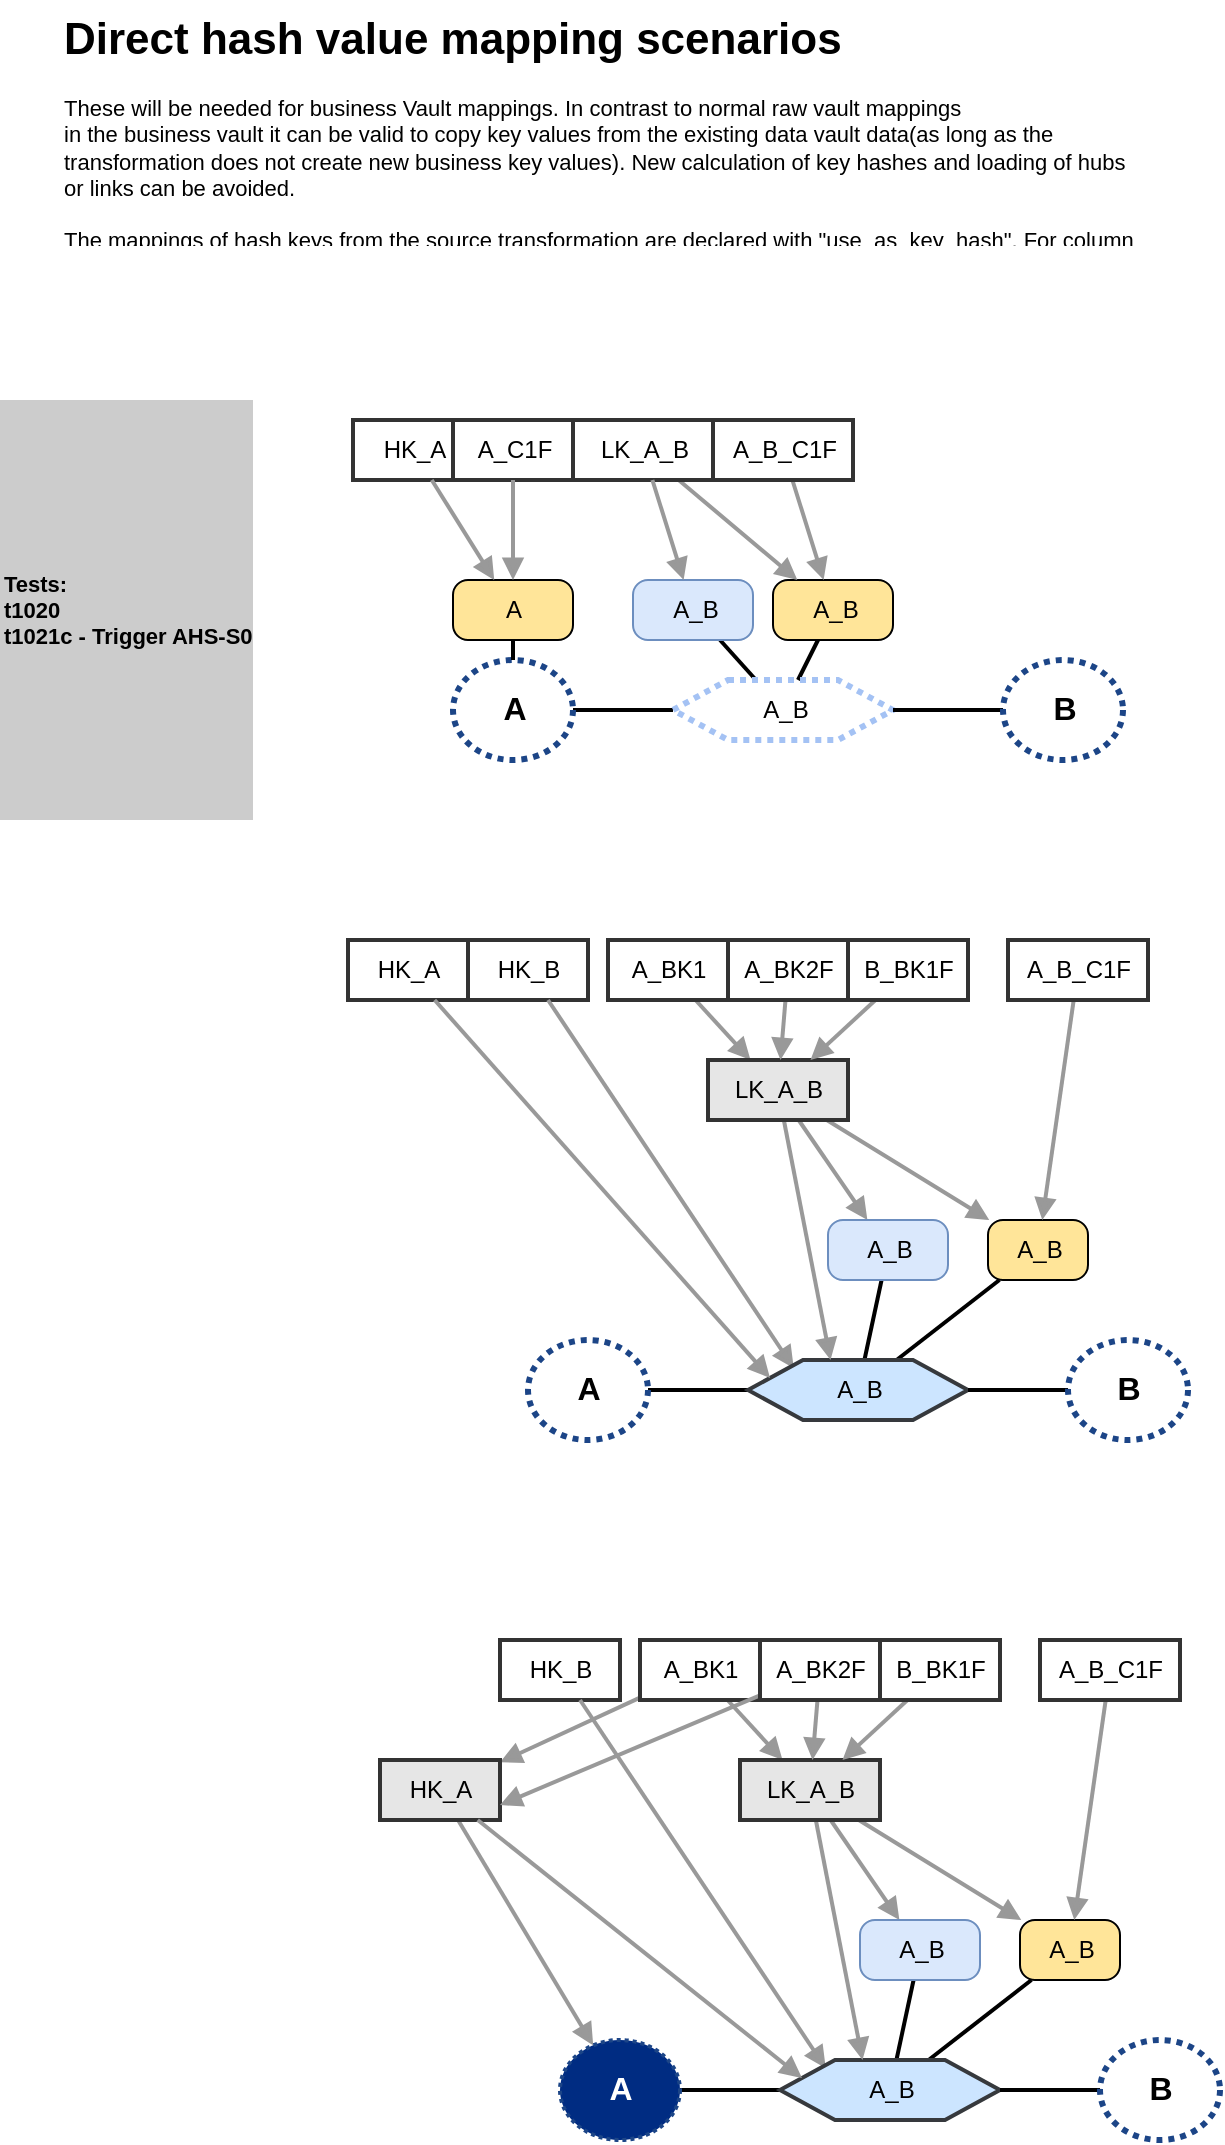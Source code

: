 <mxfile version="25.0.2">
  <diagram id="kYryz2Lvubn6A-evExtP" name="Seite-1">
    <mxGraphModel dx="1372" dy="884" grid="1" gridSize="10" guides="1" tooltips="1" connect="1" arrows="1" fold="1" page="1" pageScale="1" pageWidth="827" pageHeight="1169" background="#FFFFFF" math="0" shadow="0">
      <root>
        <mxCell id="0" />
        <mxCell id="2" value="Layer 0" parent="0" />
        <mxCell id="vdTsNChJJQgDyh2CgKWO-57" style="edgeStyle=orthogonalEdgeStyle;shape=filledEdge;rounded=1;orthogonalLoop=1;jettySize=auto;html=1;strokeColor=#000000;strokeWidth=2;align=center;verticalAlign=middle;fontFamily=Helvetica;fontSize=11;fontColor=default;labelBackgroundColor=default;startArrow=none;startFill=0;startSize=6;endArrow=none;endFill=0;endSize=6;fillColor=none;" parent="2" source="3" target="vdTsNChJJQgDyh2CgKWO-54" edge="1">
          <mxGeometry relative="1" as="geometry" />
        </mxCell>
        <mxCell id="3" value="&lt;div style=&quot;width: 73.8px;height:auto;word-break: break-word;&quot;&gt;&lt;div align=&quot;center&quot;&gt;&lt;/div&gt;&lt;div align=&quot;center&quot;&gt;&lt;span style=&quot;font-weight: bold; font-size: 16px; line-height: 18.5px;&quot;&gt;A&lt;/span&gt;&lt;/div&gt;&lt;/div&gt;" style="shape=ellipse;perimeter=ellipsePerimeter;shadow=0;strokeWidth=3;strokeColor=#1C4587;fillColor=none;opacity=100.0;html=1;nl2Br=0;verticalAlign=middle;align=center;spacingLeft=7.6;spacingRight=6;whiteSpace=wrap;gliffyId=792;dashed=1;dashPattern=1 1;fontColor=#000000;" parent="2" vertex="1">
          <mxGeometry x="336.5" y="340" width="60" height="50" as="geometry" />
        </mxCell>
        <mxCell id="7" value="&lt;div style=&quot;width: 53.067px;height:auto;word-break: break-word;&quot;&gt;&lt;div align=&quot;center&quot;&gt;&lt;span style=&quot;font-size: 12px; font-family: Arial; line-height: 14px;&quot;&gt; A&lt;/span&gt;&lt;/div&gt;&lt;/div&gt;" style="shape=rect;rounded=1;arcSize=15;absoluteArcSize=1;shadow=0;strokeWidth=1;fillColor=#ffe599;strokeColor=#000000;opacity=100.0;html=1;nl2Br=0;verticalAlign=middle;align=center;spacingLeft=6.967;spacingRight=6;whiteSpace=wrap;gliffyId=1204;" parent="2" vertex="1">
          <mxGeometry x="336.5" y="300" width="60" height="30" as="geometry" />
        </mxCell>
        <mxCell id="8" style="shape=filledEdge;strokeWidth=2;strokeColor=#000000;fillColor=none;startArrow=none;startFill=0;startSize=6;endArrow=none;endFill=0;endSize=6;rounded=1;gliffyId=1258;edgeStyle=orthogonalEdgeStyle;" parent="2" source="3" target="7" edge="1">
          <mxGeometry width="100" height="100" relative="1" as="geometry">
            <Array as="points" />
          </mxGeometry>
        </mxCell>
        <mxCell id="14" value="&lt;div style=&quot;width: 52.68px;height:auto;word-break: break-word;&quot;&gt;&lt;div align=&quot;center&quot;&gt;&lt;span style=&quot;font-family: Arial; font-size: 12px; text-decoration: none; line-height: 0;&quot;&gt;&lt;span style=&quot;text-decoration: none; line-height: 14px;&quot;&gt;HK_A&lt;/span&gt;&lt;/span&gt;&lt;/div&gt;&lt;/div&gt;" style="shape=rect;shadow=0;strokeWidth=2;fillColor=#FFFFFF;strokeColor=#333333;opacity=100.0;html=1;nl2Br=0;verticalAlign=middle;align=center;spacingLeft=1.16;spacingRight=0;whiteSpace=wrap;gliffyId=1460;" parent="2" vertex="1">
          <mxGeometry x="286.5" y="220" width="60" height="30" as="geometry" />
        </mxCell>
        <mxCell id="15" value="&lt;div style=&quot;width: 78.6px;height:auto;word-break: break-word;&quot;&gt;&lt;div align=&quot;center&quot;&gt;&lt;span style=&quot;font-family: Arial; font-size: 12px; text-decoration: none; line-height: 0;&quot;&gt;&lt;span style=&quot;text-decoration: none; line-height: 14px;&quot;&gt;A_C1F&lt;/span&gt;&lt;/span&gt;&lt;/div&gt;&lt;/div&gt;" style="shape=rect;shadow=0;strokeWidth=2;fillColor=#FFFFFF;strokeColor=#333333;opacity=100.0;html=1;nl2Br=0;verticalAlign=middle;align=center;spacingLeft=1.7;spacingRight=0;whiteSpace=wrap;gliffyId=1463;" parent="2" vertex="1">
          <mxGeometry x="336.5" y="220" width="60" height="30" as="geometry" />
        </mxCell>
        <mxCell id="21" style="shape=filledEdge;strokeWidth=2;strokeColor=#999999;fillColor=none;startArrow=none;startFill=0;startSize=6;endArrow=block;endFill=1;endSize=6;rounded=1;gliffyId=1474;" parent="2" source="14" target="7" edge="1">
          <mxGeometry width="17" height="132" relative="1" as="geometry" />
        </mxCell>
        <mxCell id="23" style="shape=filledEdge;strokeWidth=2;strokeColor=#999999;fillColor=none;startArrow=none;startFill=0;startSize=6;endArrow=block;endFill=1;endSize=6;rounded=1;gliffyId=1480;edgeStyle=orthogonalEdgeStyle;" parent="2" source="15" target="7" edge="1">
          <mxGeometry width="46" height="39" relative="1" as="geometry" />
        </mxCell>
        <mxCell id="vdTsNChJJQgDyh2CgKWO-59" style="shape=filledEdge;rounded=1;orthogonalLoop=1;jettySize=auto;html=1;strokeColor=#000000;strokeWidth=2;align=center;verticalAlign=middle;fontFamily=Helvetica;fontSize=11;fontColor=default;labelBackgroundColor=default;startArrow=none;startFill=0;startSize=6;endArrow=none;endFill=0;endSize=6;fillColor=none;" parent="2" source="vdTsNChJJQgDyh2CgKWO-54" target="vdTsNChJJQgDyh2CgKWO-55" edge="1">
          <mxGeometry relative="1" as="geometry" />
        </mxCell>
        <mxCell id="vdTsNChJJQgDyh2CgKWO-66" style="edgeStyle=none;shape=filledEdge;rounded=1;orthogonalLoop=1;jettySize=auto;html=1;strokeColor=#000000;strokeWidth=2;align=center;verticalAlign=middle;fontFamily=Helvetica;fontSize=11;fontColor=default;labelBackgroundColor=default;startArrow=none;startFill=0;startSize=6;endArrow=none;endFill=0;endSize=6;fillColor=none;" parent="2" source="vdTsNChJJQgDyh2CgKWO-54" target="vdTsNChJJQgDyh2CgKWO-64" edge="1">
          <mxGeometry relative="1" as="geometry" />
        </mxCell>
        <mxCell id="vdTsNChJJQgDyh2CgKWO-54" value="&lt;div style=&quot;width: 102.6px;height:auto;word-break: break-word;&quot;&gt;&lt;div align=&quot;center&quot;&gt;&lt;span style=&quot;font-family: Arial; font-size: 12px; line-height: 14px;&quot;&gt;A_B&lt;span style=&quot;text-decoration: none; line-height: normal;&quot;&gt;&lt;br&gt;&lt;/span&gt;&lt;/span&gt;&lt;/div&gt;&lt;/div&gt;" style="shape=hexagon;perimeter=hexagonPerimeter2;shadow=0;strokeWidth=3;fillColor=none;strokeColor=#A4C2F4;opacity=100.0;html=1;nl2Br=0;verticalAlign=middle;align=center;spacingLeft=8.2;spacingRight=6;whiteSpace=wrap;gliffyId=901;dashed=1;dashPattern=1 1;fontColor=#000000;" parent="2" vertex="1">
          <mxGeometry x="446.5" y="350" width="110" height="30" as="geometry" />
        </mxCell>
        <mxCell id="vdTsNChJJQgDyh2CgKWO-55" value="&lt;div style=&quot;width: 83.0px;height:auto;word-break: break-word;&quot;&gt;&lt;div align=&quot;center&quot;&gt;&lt;span style=&quot;font-family: Arial; font-size: 12px; line-height: 14px;&quot;&gt;A_B&lt;/span&gt;&lt;/div&gt;&lt;/div&gt;" style="shape=rect;rounded=1;arcSize=15;absoluteArcSize=1;shadow=0;strokeWidth=1;fillColor=#ffe599;strokeColor=#000000;opacity=100.0;html=1;nl2Br=0;verticalAlign=middle;align=center;spacingLeft=8.0;spacingRight=6;whiteSpace=wrap;gliffyId=1450;" parent="2" vertex="1">
          <mxGeometry x="496.5" y="300" width="60" height="30" as="geometry" />
        </mxCell>
        <mxCell id="vdTsNChJJQgDyh2CgKWO-58" style="edgeStyle=orthogonalEdgeStyle;shape=filledEdge;rounded=1;orthogonalLoop=1;jettySize=auto;html=1;strokeColor=#000000;strokeWidth=2;align=center;verticalAlign=middle;fontFamily=Helvetica;fontSize=11;fontColor=default;labelBackgroundColor=default;startArrow=none;startFill=0;startSize=6;endArrow=none;endFill=0;endSize=6;fillColor=none;" parent="2" source="vdTsNChJJQgDyh2CgKWO-56" target="vdTsNChJJQgDyh2CgKWO-54" edge="1">
          <mxGeometry relative="1" as="geometry">
            <mxPoint x="606.5" y="365" as="sourcePoint" />
          </mxGeometry>
        </mxCell>
        <mxCell id="vdTsNChJJQgDyh2CgKWO-56" value="&lt;div style=&quot;width: 54.6px;height:auto;word-break: break-word;&quot;&gt;&lt;div align=&quot;center&quot;&gt;&lt;/div&gt;&lt;div align=&quot;center&quot;&gt;&lt;span style=&quot;font-weight: bold; font-size: 16px; line-height: 18.5px;&quot;&gt;B&lt;/span&gt;&lt;/div&gt;&lt;/div&gt;" style="shape=ellipse;perimeter=ellipsePerimeter;shadow=0;strokeWidth=3;strokeColor=#1C4587;fillColor=none;opacity=100.0;html=1;nl2Br=0;verticalAlign=middle;align=center;spacingLeft=7.2;spacingRight=6;whiteSpace=wrap;gliffyId=1443;dashed=1;dashPattern=1 1;fontColor=#000000;" parent="2" vertex="1">
          <mxGeometry x="611.5" y="340" width="60" height="50" as="geometry" />
        </mxCell>
        <mxCell id="vdTsNChJJQgDyh2CgKWO-62" style="shape=filledEdge;rounded=1;orthogonalLoop=1;jettySize=auto;html=1;strokeColor=#999999;strokeWidth=2;align=center;verticalAlign=middle;fontFamily=Helvetica;fontSize=11;fontColor=default;labelBackgroundColor=default;startArrow=none;startFill=0;startSize=6;endArrow=block;endFill=1;endSize=6;fillColor=none;" parent="2" source="vdTsNChJJQgDyh2CgKWO-60" target="vdTsNChJJQgDyh2CgKWO-55" edge="1">
          <mxGeometry relative="1" as="geometry" />
        </mxCell>
        <mxCell id="vdTsNChJJQgDyh2CgKWO-60" value="&lt;div style=&quot;width: 52.68px;height:auto;word-break: break-word;&quot;&gt;&lt;div align=&quot;center&quot;&gt;&lt;span style=&quot;font-family: Arial; font-size: 12px; text-decoration: none; line-height: 0;&quot;&gt;&lt;span style=&quot;text-decoration: none; line-height: 14px;&quot;&gt;LK_A_B&lt;/span&gt;&lt;/span&gt;&lt;/div&gt;&lt;/div&gt;" style="shape=rect;shadow=0;strokeWidth=2;fillColor=#FFFFFF;strokeColor=#333333;opacity=100.0;html=1;nl2Br=0;verticalAlign=middle;align=center;spacingLeft=1.16;spacingRight=0;whiteSpace=wrap;gliffyId=1460;" parent="2" vertex="1">
          <mxGeometry x="396.5" y="220" width="70" height="30" as="geometry" />
        </mxCell>
        <mxCell id="vdTsNChJJQgDyh2CgKWO-63" style="shape=filledEdge;rounded=1;orthogonalLoop=1;jettySize=auto;html=1;strokeColor=#999999;strokeWidth=2;align=center;verticalAlign=middle;fontFamily=Helvetica;fontSize=11;fontColor=default;labelBackgroundColor=default;startArrow=none;startFill=0;startSize=6;endArrow=block;endFill=1;endSize=6;fillColor=none;" parent="2" source="vdTsNChJJQgDyh2CgKWO-61" target="vdTsNChJJQgDyh2CgKWO-55" edge="1">
          <mxGeometry relative="1" as="geometry" />
        </mxCell>
        <mxCell id="vdTsNChJJQgDyh2CgKWO-61" value="&lt;div style=&quot;width: 78.6px;height:auto;word-break: break-word;&quot;&gt;&lt;div align=&quot;center&quot;&gt;&lt;span style=&quot;font-family: Arial; font-size: 12px; text-decoration: none; line-height: 0;&quot;&gt;&lt;span style=&quot;text-decoration: none; line-height: 14px;&quot;&gt;A_B_C1F&lt;/span&gt;&lt;/span&gt;&lt;/div&gt;&lt;/div&gt;" style="shape=rect;shadow=0;strokeWidth=2;fillColor=#FFFFFF;strokeColor=#333333;opacity=100.0;html=1;nl2Br=0;verticalAlign=middle;align=center;spacingLeft=1.7;spacingRight=0;whiteSpace=wrap;gliffyId=1463;" parent="2" vertex="1">
          <mxGeometry x="466.5" y="220" width="70" height="30" as="geometry" />
        </mxCell>
        <mxCell id="vdTsNChJJQgDyh2CgKWO-64" value="&lt;div style=&quot;width: 83.0px;height:auto;word-break: break-word;&quot;&gt;&lt;div align=&quot;center&quot;&gt;&lt;span style=&quot;font-family: Arial; font-size: 12px; line-height: 14px;&quot;&gt;A_B&lt;/span&gt;&lt;/div&gt;&lt;/div&gt;" style="shape=rect;rounded=1;arcSize=15;absoluteArcSize=1;shadow=0;strokeWidth=1;fillColor=#dae8fc;strokeColor=#6c8ebf;opacity=100.0;html=1;nl2Br=0;verticalAlign=middle;align=center;spacingLeft=8.0;spacingRight=6;whiteSpace=wrap;gliffyId=1450;" parent="2" vertex="1">
          <mxGeometry x="426.5" y="300" width="60" height="30" as="geometry" />
        </mxCell>
        <mxCell id="vdTsNChJJQgDyh2CgKWO-65" style="shape=filledEdge;rounded=1;orthogonalLoop=1;jettySize=auto;html=1;strokeColor=#999999;strokeWidth=2;align=center;verticalAlign=middle;fontFamily=Helvetica;fontSize=11;fontColor=default;labelBackgroundColor=default;startArrow=none;startFill=0;startSize=6;endArrow=block;endFill=1;endSize=6;fillColor=none;" parent="2" source="vdTsNChJJQgDyh2CgKWO-60" target="vdTsNChJJQgDyh2CgKWO-64" edge="1">
          <mxGeometry relative="1" as="geometry">
            <mxPoint x="441.5" y="260" as="sourcePoint" />
            <mxPoint x="481.5" y="310" as="targetPoint" />
          </mxGeometry>
        </mxCell>
        <mxCell id="vdTsNChJJQgDyh2CgKWO-67" value="Tests:&lt;div&gt;t1020&lt;/div&gt;&lt;div&gt;t1021c - Trigger AHS-S0&lt;/div&gt;" style="rounded=0;whiteSpace=wrap;html=1;fontFamily=Helvetica;fontSize=11;fontColor=default;labelBackgroundColor=none;fillColor=#CCCCCC;strokeColor=none;fontStyle=1;align=left;" parent="2" vertex="1">
          <mxGeometry x="110" y="210" width="126.5" height="210" as="geometry" />
        </mxCell>
        <mxCell id="vdTsNChJJQgDyh2CgKWO-68" style="edgeStyle=orthogonalEdgeStyle;shape=filledEdge;rounded=1;orthogonalLoop=1;jettySize=auto;html=1;strokeColor=#000000;strokeWidth=2;align=center;verticalAlign=middle;fontFamily=Helvetica;fontSize=11;fontColor=default;labelBackgroundColor=default;startArrow=none;startFill=0;startSize=6;endArrow=none;endFill=0;endSize=6;fillColor=none;" parent="2" source="vdTsNChJJQgDyh2CgKWO-69" target="vdTsNChJJQgDyh2CgKWO-78" edge="1">
          <mxGeometry relative="1" as="geometry" />
        </mxCell>
        <mxCell id="vdTsNChJJQgDyh2CgKWO-69" value="&lt;div style=&quot;width: 73.8px;height:auto;word-break: break-word;&quot;&gt;&lt;div align=&quot;center&quot;&gt;&lt;/div&gt;&lt;div align=&quot;center&quot;&gt;&lt;span style=&quot;font-weight: bold; font-size: 16px; line-height: 18.5px;&quot;&gt;A&lt;/span&gt;&lt;/div&gt;&lt;/div&gt;" style="shape=ellipse;perimeter=ellipsePerimeter;shadow=0;strokeWidth=3;strokeColor=#1C4587;fillColor=none;opacity=100.0;html=1;nl2Br=0;verticalAlign=middle;align=center;spacingLeft=7.6;spacingRight=6;whiteSpace=wrap;gliffyId=792;dashed=1;dashPattern=1 1;fontColor=#000000;" parent="2" vertex="1">
          <mxGeometry x="374" y="680" width="60" height="50" as="geometry" />
        </mxCell>
        <mxCell id="vdTsNChJJQgDyh2CgKWO-72" value="&lt;div style=&quot;width: 52.68px;height:auto;word-break: break-word;&quot;&gt;&lt;div align=&quot;center&quot;&gt;&lt;span style=&quot;font-family: Arial; font-size: 12px; text-decoration: none; line-height: 0;&quot;&gt;&lt;span style=&quot;text-decoration: none; line-height: 14px;&quot;&gt;HK_B&lt;/span&gt;&lt;/span&gt;&lt;/div&gt;&lt;/div&gt;" style="shape=rect;shadow=0;strokeWidth=2;fillColor=#FFFFFF;strokeColor=#333333;opacity=100.0;html=1;nl2Br=0;verticalAlign=middle;align=center;spacingLeft=1.16;spacingRight=0;whiteSpace=wrap;gliffyId=1460;" parent="2" vertex="1">
          <mxGeometry x="344" y="480" width="60" height="30" as="geometry" />
        </mxCell>
        <mxCell id="vdTsNChJJQgDyh2CgKWO-100" style="edgeStyle=none;shape=filledEdge;rounded=0;orthogonalLoop=1;jettySize=auto;html=1;strokeColor=#999999;strokeWidth=2;align=center;verticalAlign=middle;fontFamily=Helvetica;fontSize=11;fontColor=default;labelBackgroundColor=default;startArrow=none;startFill=0;startSize=6;endArrow=block;endFill=1;endSize=6;fillColor=none;" parent="2" source="vdTsNChJJQgDyh2CgKWO-73" target="vdTsNChJJQgDyh2CgKWO-83" edge="1">
          <mxGeometry relative="1" as="geometry" />
        </mxCell>
        <mxCell id="vdTsNChJJQgDyh2CgKWO-73" value="&lt;div style=&quot;width: 78.6px;height:auto;word-break: break-word;&quot;&gt;&lt;div align=&quot;center&quot;&gt;&lt;span style=&quot;font-family: Arial; font-size: 12px; text-decoration: none; line-height: 0;&quot;&gt;&lt;span style=&quot;text-decoration: none; line-height: 14px;&quot;&gt;A_BK1&lt;/span&gt;&lt;/span&gt;&lt;/div&gt;&lt;/div&gt;" style="shape=rect;shadow=0;strokeWidth=2;fillColor=#FFFFFF;strokeColor=#333333;opacity=100.0;html=1;nl2Br=0;verticalAlign=middle;align=center;spacingLeft=1.7;spacingRight=0;whiteSpace=wrap;gliffyId=1463;" parent="2" vertex="1">
          <mxGeometry x="414" y="480" width="60" height="30" as="geometry" />
        </mxCell>
        <mxCell id="vdTsNChJJQgDyh2CgKWO-74" style="shape=filledEdge;strokeWidth=2;strokeColor=#999999;fillColor=none;startArrow=none;startFill=0;startSize=6;endArrow=block;endFill=1;endSize=6;rounded=1;gliffyId=1474;entryX=0.208;entryY=0.138;entryDx=0;entryDy=0;entryPerimeter=0;" parent="2" source="vdTsNChJJQgDyh2CgKWO-72" target="vdTsNChJJQgDyh2CgKWO-78" edge="1">
          <mxGeometry width="17" height="132" relative="1" as="geometry">
            <mxPoint x="374" y="660" as="targetPoint" />
          </mxGeometry>
        </mxCell>
        <mxCell id="vdTsNChJJQgDyh2CgKWO-76" style="shape=filledEdge;rounded=1;orthogonalLoop=1;jettySize=auto;html=1;strokeColor=#000000;strokeWidth=2;align=center;verticalAlign=middle;fontFamily=Helvetica;fontSize=11;fontColor=default;labelBackgroundColor=default;startArrow=none;startFill=0;startSize=6;endArrow=none;endFill=0;endSize=6;fillColor=none;" parent="2" source="vdTsNChJJQgDyh2CgKWO-78" target="vdTsNChJJQgDyh2CgKWO-79" edge="1">
          <mxGeometry relative="1" as="geometry" />
        </mxCell>
        <mxCell id="vdTsNChJJQgDyh2CgKWO-77" style="edgeStyle=none;shape=filledEdge;rounded=1;orthogonalLoop=1;jettySize=auto;html=1;strokeColor=#000000;strokeWidth=2;align=center;verticalAlign=middle;fontFamily=Helvetica;fontSize=11;fontColor=default;labelBackgroundColor=default;startArrow=none;startFill=0;startSize=6;endArrow=none;endFill=0;endSize=6;fillColor=none;" parent="2" source="vdTsNChJJQgDyh2CgKWO-78" target="vdTsNChJJQgDyh2CgKWO-86" edge="1">
          <mxGeometry relative="1" as="geometry" />
        </mxCell>
        <mxCell id="vdTsNChJJQgDyh2CgKWO-78" value="&lt;div style=&quot;width: 102.6px;height:auto;word-break: break-word;&quot;&gt;&lt;div align=&quot;center&quot;&gt;&lt;span style=&quot;font-family: Arial; font-size: 12px; line-height: 14px;&quot;&gt;A_B&lt;span style=&quot;text-decoration: none; line-height: normal;&quot;&gt;&lt;br&gt;&lt;/span&gt;&lt;/span&gt;&lt;/div&gt;&lt;/div&gt;" style="shape=hexagon;perimeter=hexagonPerimeter2;shadow=0;strokeWidth=2;fillColor=#cce5ff;strokeColor=#36393d;opacity=100.0;html=1;nl2Br=0;verticalAlign=middle;align=center;spacingLeft=8.2;spacingRight=6;whiteSpace=wrap;gliffyId=901;fontColor=default;arcSize=6;fontFamily=Helvetica;fontSize=11;labelBackgroundColor=none;" parent="2" vertex="1">
          <mxGeometry x="484" y="690" width="110" height="30" as="geometry" />
        </mxCell>
        <mxCell id="vdTsNChJJQgDyh2CgKWO-79" value="&lt;div style=&quot;width: 83.0px;height:auto;word-break: break-word;&quot;&gt;&lt;div align=&quot;center&quot;&gt;&lt;span style=&quot;font-family: Arial; font-size: 12px; line-height: 14px;&quot;&gt;A_B&lt;/span&gt;&lt;/div&gt;&lt;/div&gt;" style="shape=rect;rounded=1;arcSize=15;absoluteArcSize=1;shadow=0;strokeWidth=1;fillColor=#ffe599;strokeColor=#000000;opacity=100.0;html=1;nl2Br=0;verticalAlign=middle;align=center;spacingLeft=8.0;spacingRight=6;whiteSpace=wrap;gliffyId=1450;" parent="2" vertex="1">
          <mxGeometry x="604" y="620" width="50" height="30" as="geometry" />
        </mxCell>
        <mxCell id="vdTsNChJJQgDyh2CgKWO-80" style="edgeStyle=orthogonalEdgeStyle;shape=filledEdge;rounded=1;orthogonalLoop=1;jettySize=auto;html=1;strokeColor=#000000;strokeWidth=2;align=center;verticalAlign=middle;fontFamily=Helvetica;fontSize=11;fontColor=default;labelBackgroundColor=default;startArrow=none;startFill=0;startSize=6;endArrow=none;endFill=0;endSize=6;fillColor=none;" parent="2" source="vdTsNChJJQgDyh2CgKWO-81" target="vdTsNChJJQgDyh2CgKWO-78" edge="1">
          <mxGeometry relative="1" as="geometry" />
        </mxCell>
        <mxCell id="vdTsNChJJQgDyh2CgKWO-81" value="&lt;div style=&quot;width: 54.6px;height:auto;word-break: break-word;&quot;&gt;&lt;div align=&quot;center&quot;&gt;&lt;/div&gt;&lt;div align=&quot;center&quot;&gt;&lt;span style=&quot;font-weight: bold; font-size: 16px; line-height: 18.5px;&quot;&gt;B&lt;/span&gt;&lt;/div&gt;&lt;/div&gt;" style="shape=ellipse;perimeter=ellipsePerimeter;shadow=0;strokeWidth=3;strokeColor=#1C4587;fillColor=none;opacity=100.0;html=1;nl2Br=0;verticalAlign=middle;align=center;spacingLeft=7.2;spacingRight=6;whiteSpace=wrap;gliffyId=1443;dashed=1;dashPattern=1 1;fontColor=#000000;" parent="2" vertex="1">
          <mxGeometry x="644" y="680" width="60" height="50" as="geometry" />
        </mxCell>
        <mxCell id="vdTsNChJJQgDyh2CgKWO-82" style="shape=filledEdge;rounded=1;orthogonalLoop=1;jettySize=auto;html=1;strokeColor=#999999;strokeWidth=2;align=center;verticalAlign=middle;fontFamily=Helvetica;fontSize=11;fontColor=default;labelBackgroundColor=default;startArrow=none;startFill=0;startSize=6;endArrow=block;endFill=1;endSize=6;fillColor=none;" parent="2" source="vdTsNChJJQgDyh2CgKWO-83" target="vdTsNChJJQgDyh2CgKWO-79" edge="1">
          <mxGeometry relative="1" as="geometry" />
        </mxCell>
        <mxCell id="vdTsNChJJQgDyh2CgKWO-96" style="shape=filledEdge;rounded=1;orthogonalLoop=1;jettySize=auto;html=1;strokeColor=#999999;strokeWidth=2;align=center;verticalAlign=middle;fontFamily=Helvetica;fontSize=11;fontColor=default;labelBackgroundColor=default;startArrow=none;startFill=0;startSize=6;endArrow=block;endFill=1;endSize=6;fillColor=none;entryX=0.375;entryY=0;entryDx=0;entryDy=0;" parent="2" source="vdTsNChJJQgDyh2CgKWO-83" target="vdTsNChJJQgDyh2CgKWO-78" edge="1">
          <mxGeometry relative="1" as="geometry" />
        </mxCell>
        <mxCell id="vdTsNChJJQgDyh2CgKWO-102" style="edgeStyle=none;shape=filledEdge;rounded=0;orthogonalLoop=1;jettySize=auto;html=1;strokeColor=#999999;strokeWidth=2;align=center;verticalAlign=middle;fontFamily=Helvetica;fontSize=11;fontColor=default;labelBackgroundColor=default;startArrow=none;startFill=0;startSize=6;endArrow=block;endFill=1;endSize=6;fillColor=none;" parent="2" source="vdTsNChJJQgDyh2CgKWO-83" target="vdTsNChJJQgDyh2CgKWO-86" edge="1">
          <mxGeometry relative="1" as="geometry" />
        </mxCell>
        <mxCell id="vdTsNChJJQgDyh2CgKWO-83" value="&lt;div style=&quot;width: 52.68px;height:auto;word-break: break-word;&quot;&gt;&lt;div align=&quot;center&quot;&gt;&lt;span style=&quot;font-family: Arial; font-size: 12px; text-decoration: none; line-height: 0;&quot;&gt;&lt;span style=&quot;text-decoration: none; line-height: 14px;&quot;&gt;LK_A_B&lt;/span&gt;&lt;/span&gt;&lt;/div&gt;&lt;/div&gt;" style="shape=rect;shadow=0;strokeWidth=2;fillColor=#E6E6E6;strokeColor=#333333;opacity=100.0;html=1;nl2Br=0;verticalAlign=middle;align=center;spacingLeft=1.16;spacingRight=0;whiteSpace=wrap;gliffyId=1460;" parent="2" vertex="1">
          <mxGeometry x="464" y="540" width="70" height="30" as="geometry" />
        </mxCell>
        <mxCell id="vdTsNChJJQgDyh2CgKWO-84" style="shape=filledEdge;rounded=1;orthogonalLoop=1;jettySize=auto;html=1;strokeColor=#999999;strokeWidth=2;align=center;verticalAlign=middle;fontFamily=Helvetica;fontSize=11;fontColor=default;labelBackgroundColor=default;startArrow=none;startFill=0;startSize=6;endArrow=block;endFill=1;endSize=6;fillColor=none;" parent="2" source="vdTsNChJJQgDyh2CgKWO-85" target="vdTsNChJJQgDyh2CgKWO-79" edge="1">
          <mxGeometry relative="1" as="geometry">
            <mxPoint x="554" y="620" as="targetPoint" />
          </mxGeometry>
        </mxCell>
        <mxCell id="vdTsNChJJQgDyh2CgKWO-85" value="&lt;div style=&quot;width: 78.6px;height:auto;word-break: break-word;&quot;&gt;&lt;div align=&quot;center&quot;&gt;&lt;span style=&quot;font-family: Arial; font-size: 12px; text-decoration: none; line-height: 0;&quot;&gt;&lt;span style=&quot;text-decoration: none; line-height: 14px;&quot;&gt;A_B_C1F&lt;/span&gt;&lt;/span&gt;&lt;/div&gt;&lt;/div&gt;" style="shape=rect;shadow=0;strokeWidth=2;fillColor=#FFFFFF;strokeColor=#333333;opacity=100.0;html=1;nl2Br=0;verticalAlign=middle;align=center;spacingLeft=1.7;spacingRight=0;whiteSpace=wrap;gliffyId=1463;" parent="2" vertex="1">
          <mxGeometry x="614" y="480" width="70" height="30" as="geometry" />
        </mxCell>
        <mxCell id="vdTsNChJJQgDyh2CgKWO-86" value="&lt;div style=&quot;width: 83.0px;height:auto;word-break: break-word;&quot;&gt;&lt;div align=&quot;center&quot;&gt;&lt;span style=&quot;font-family: Arial; font-size: 12px; line-height: 14px;&quot;&gt;A_B&lt;/span&gt;&lt;/div&gt;&lt;/div&gt;" style="shape=rect;rounded=1;arcSize=15;absoluteArcSize=1;shadow=0;strokeWidth=1;fillColor=#dae8fc;strokeColor=#6c8ebf;opacity=100.0;html=1;nl2Br=0;verticalAlign=middle;align=center;spacingLeft=8.0;spacingRight=6;whiteSpace=wrap;gliffyId=1450;" parent="2" vertex="1">
          <mxGeometry x="524" y="620" width="60" height="30" as="geometry" />
        </mxCell>
        <mxCell id="vdTsNChJJQgDyh2CgKWO-90" value="&lt;div style=&quot;width: 52.68px;height:auto;word-break: break-word;&quot;&gt;&lt;div align=&quot;center&quot;&gt;&lt;span style=&quot;font-family: Arial; font-size: 12px; text-decoration: none; line-height: 0;&quot;&gt;&lt;span style=&quot;text-decoration: none; line-height: 14px;&quot;&gt;HK_A&lt;/span&gt;&lt;/span&gt;&lt;/div&gt;&lt;/div&gt;" style="shape=rect;shadow=0;strokeWidth=2;fillColor=#FFFFFF;strokeColor=#333333;opacity=100.0;html=1;nl2Br=0;verticalAlign=middle;align=center;spacingLeft=1.16;spacingRight=0;whiteSpace=wrap;gliffyId=1460;" parent="2" vertex="1">
          <mxGeometry x="284" y="480" width="60" height="30" as="geometry" />
        </mxCell>
        <mxCell id="vdTsNChJJQgDyh2CgKWO-99" style="edgeStyle=none;shape=filledEdge;rounded=0;orthogonalLoop=1;jettySize=auto;html=1;strokeColor=#999999;strokeWidth=2;align=center;verticalAlign=middle;fontFamily=Helvetica;fontSize=11;fontColor=default;labelBackgroundColor=default;startArrow=none;startFill=0;startSize=6;endArrow=block;endFill=1;endSize=6;fillColor=none;" parent="2" source="vdTsNChJJQgDyh2CgKWO-91" target="vdTsNChJJQgDyh2CgKWO-83" edge="1">
          <mxGeometry relative="1" as="geometry" />
        </mxCell>
        <mxCell id="vdTsNChJJQgDyh2CgKWO-91" value="&lt;div style=&quot;width: 78.6px;height:auto;word-break: break-word;&quot;&gt;&lt;div align=&quot;center&quot;&gt;&lt;span style=&quot;font-family: Arial; font-size: 12px; text-decoration: none; line-height: 0;&quot;&gt;&lt;span style=&quot;text-decoration: none; line-height: 14px;&quot;&gt;A_BK2F&lt;/span&gt;&lt;/span&gt;&lt;/div&gt;&lt;/div&gt;" style="shape=rect;shadow=0;strokeWidth=2;fillColor=#FFFFFF;strokeColor=#333333;opacity=100.0;html=1;nl2Br=0;verticalAlign=middle;align=center;spacingLeft=1.7;spacingRight=0;whiteSpace=wrap;gliffyId=1463;" parent="2" vertex="1">
          <mxGeometry x="474" y="480" width="60" height="30" as="geometry" />
        </mxCell>
        <mxCell id="vdTsNChJJQgDyh2CgKWO-97" style="shape=filledEdge;rounded=0;orthogonalLoop=1;jettySize=auto;html=1;strokeColor=#999999;strokeWidth=2;align=center;verticalAlign=middle;fontFamily=Helvetica;fontSize=11;fontColor=default;labelBackgroundColor=default;startArrow=none;startFill=0;startSize=6;endArrow=block;endFill=1;endSize=6;fillColor=none;" parent="2" source="vdTsNChJJQgDyh2CgKWO-92" target="vdTsNChJJQgDyh2CgKWO-83" edge="1">
          <mxGeometry relative="1" as="geometry" />
        </mxCell>
        <mxCell id="vdTsNChJJQgDyh2CgKWO-92" value="&lt;div style=&quot;width: 78.6px;height:auto;word-break: break-word;&quot;&gt;&lt;div align=&quot;center&quot;&gt;&lt;span style=&quot;font-family: Arial; font-size: 12px; text-decoration: none; line-height: 0;&quot;&gt;&lt;span style=&quot;text-decoration: none; line-height: 14px;&quot;&gt;B_BK1F&lt;/span&gt;&lt;/span&gt;&lt;/div&gt;&lt;/div&gt;" style="shape=rect;shadow=0;strokeWidth=2;fillColor=#FFFFFF;strokeColor=#333333;opacity=100.0;html=1;nl2Br=0;verticalAlign=middle;align=center;spacingLeft=1.7;spacingRight=0;whiteSpace=wrap;gliffyId=1463;" parent="2" vertex="1">
          <mxGeometry x="534" y="480" width="60" height="30" as="geometry" />
        </mxCell>
        <mxCell id="vdTsNChJJQgDyh2CgKWO-101" style="edgeStyle=none;shape=filledEdge;rounded=0;orthogonalLoop=1;jettySize=auto;html=1;strokeColor=#999999;strokeWidth=2;align=center;verticalAlign=middle;fontFamily=Helvetica;fontSize=11;fontColor=default;labelBackgroundColor=default;startArrow=none;startFill=0;startSize=6;endArrow=block;endFill=1;endSize=6;fillColor=none;entryX=0;entryY=0.25;entryDx=0;entryDy=0;" parent="2" source="vdTsNChJJQgDyh2CgKWO-90" target="vdTsNChJJQgDyh2CgKWO-78" edge="1">
          <mxGeometry relative="1" as="geometry">
            <mxPoint x="454" y="720" as="targetPoint" />
          </mxGeometry>
        </mxCell>
        <mxCell id="vdTsNChJJQgDyh2CgKWO-103" value="&lt;h1 style=&quot;margin-top: 0px;&quot;&gt;Direct hash value mapping scenarios&lt;/h1&gt;&lt;div&gt;These will be needed for business Vault mappings. In contrast to normal raw vault mappings&lt;/div&gt;&lt;div&gt;in the business vault it can be valid to copy key values from the existing data vault data(as long as the transformation does not create new business key values). New calculation of key hashes and loading of hubs or links can be avoided.&lt;/div&gt;&lt;div&gt;&lt;br&gt;&lt;/div&gt;&lt;div&gt;The mappings of hash keys from the source transformation are declared with &quot;use_as_key_hash&quot;. For column declaration, the parent structure of a target must also be defined, but will not be loaded. These parent tables can be marked as &quot;is_only_structural_element&quot; (drawn with dotted border and without filling below).&lt;/div&gt;&lt;div&gt;&lt;br&gt;&lt;/div&gt;&lt;div&gt;When compiled, only the tables, that get new data must get a load process. Also there are new possibilites to create inconsistent description.&lt;/div&gt;" style="text;html=1;whiteSpace=wrap;overflow=hidden;rounded=0;fontFamily=Helvetica;fontSize=11;fontColor=default;labelBackgroundColor=default;" parent="2" vertex="1">
          <mxGeometry x="140" y="10" width="540" height="120" as="geometry" />
        </mxCell>
        <mxCell id="vdTsNChJJQgDyh2CgKWO-104" style="edgeStyle=orthogonalEdgeStyle;shape=filledEdge;rounded=1;orthogonalLoop=1;jettySize=auto;html=1;strokeColor=#000000;strokeWidth=2;align=center;verticalAlign=middle;fontFamily=Helvetica;fontSize=11;fontColor=default;labelBackgroundColor=default;startArrow=none;startFill=0;startSize=6;endArrow=none;endFill=0;endSize=6;fillColor=none;" parent="2" source="vdTsNChJJQgDyh2CgKWO-105" target="vdTsNChJJQgDyh2CgKWO-112" edge="1">
          <mxGeometry relative="1" as="geometry" />
        </mxCell>
        <mxCell id="vdTsNChJJQgDyh2CgKWO-105" value="&lt;div style=&quot;width: 73.8px;height:auto;word-break: break-word;&quot;&gt;&lt;div align=&quot;center&quot;&gt;&lt;/div&gt;&lt;div align=&quot;center&quot;&gt;&lt;span style=&quot;font-weight: bold; font-size: 16px; line-height: 18.5px;&quot;&gt;A&lt;/span&gt;&lt;/div&gt;&lt;/div&gt;" style="shape=ellipse;perimeter=ellipsePerimeter;shadow=0;strokeWidth=2;strokeColor=#1C4587;fillColor=#002C82;opacity=100.0;html=1;nl2Br=0;verticalAlign=middle;align=center;spacingLeft=7.6;spacingRight=6;whiteSpace=wrap;gliffyId=792;dashed=1;dashPattern=1 1;fontColor=#ffffff;fontFamily=Helvetica;fontSize=11;labelBackgroundColor=none;" parent="2" vertex="1">
          <mxGeometry x="390" y="1030" width="60" height="50" as="geometry" />
        </mxCell>
        <mxCell id="vdTsNChJJQgDyh2CgKWO-106" value="&lt;div style=&quot;width: 52.68px;height:auto;word-break: break-word;&quot;&gt;&lt;div align=&quot;center&quot;&gt;&lt;span style=&quot;font-family: Arial; font-size: 12px; text-decoration: none; line-height: 0;&quot;&gt;&lt;span style=&quot;text-decoration: none; line-height: 14px;&quot;&gt;HK_B&lt;/span&gt;&lt;/span&gt;&lt;/div&gt;&lt;/div&gt;" style="shape=rect;shadow=0;strokeWidth=2;fillColor=#FFFFFF;strokeColor=#333333;opacity=100.0;html=1;nl2Br=0;verticalAlign=middle;align=center;spacingLeft=1.16;spacingRight=0;whiteSpace=wrap;gliffyId=1460;" parent="2" vertex="1">
          <mxGeometry x="360" y="830" width="60" height="30" as="geometry" />
        </mxCell>
        <mxCell id="vdTsNChJJQgDyh2CgKWO-107" style="edgeStyle=none;shape=filledEdge;rounded=0;orthogonalLoop=1;jettySize=auto;html=1;strokeColor=#999999;strokeWidth=2;align=center;verticalAlign=middle;fontFamily=Helvetica;fontSize=11;fontColor=default;labelBackgroundColor=default;startArrow=none;startFill=0;startSize=6;endArrow=block;endFill=1;endSize=6;fillColor=none;" parent="2" source="vdTsNChJJQgDyh2CgKWO-108" target="vdTsNChJJQgDyh2CgKWO-119" edge="1">
          <mxGeometry relative="1" as="geometry" />
        </mxCell>
        <mxCell id="vdTsNChJJQgDyh2CgKWO-130" style="edgeStyle=none;shape=filledEdge;rounded=0;orthogonalLoop=1;jettySize=auto;html=1;strokeColor=#999999;strokeWidth=2;align=center;verticalAlign=middle;fontFamily=Helvetica;fontSize=11;fontColor=default;labelBackgroundColor=default;startArrow=none;startFill=0;startSize=6;endArrow=block;endFill=1;endSize=6;fillColor=none;" parent="2" source="vdTsNChJJQgDyh2CgKWO-108" target="vdTsNChJJQgDyh2CgKWO-123" edge="1">
          <mxGeometry relative="1" as="geometry" />
        </mxCell>
        <mxCell id="vdTsNChJJQgDyh2CgKWO-108" value="&lt;div style=&quot;width: 78.6px;height:auto;word-break: break-word;&quot;&gt;&lt;div align=&quot;center&quot;&gt;&lt;span style=&quot;font-family: Arial; font-size: 12px; text-decoration: none; line-height: 0;&quot;&gt;&lt;span style=&quot;text-decoration: none; line-height: 14px;&quot;&gt;A_BK1&lt;/span&gt;&lt;/span&gt;&lt;/div&gt;&lt;/div&gt;" style="shape=rect;shadow=0;strokeWidth=2;fillColor=#FFFFFF;strokeColor=#333333;opacity=100.0;html=1;nl2Br=0;verticalAlign=middle;align=center;spacingLeft=1.7;spacingRight=0;whiteSpace=wrap;gliffyId=1463;" parent="2" vertex="1">
          <mxGeometry x="430" y="830" width="60" height="30" as="geometry" />
        </mxCell>
        <mxCell id="vdTsNChJJQgDyh2CgKWO-109" style="shape=filledEdge;strokeWidth=2;strokeColor=#999999;fillColor=none;startArrow=none;startFill=0;startSize=6;endArrow=block;endFill=1;endSize=6;rounded=1;gliffyId=1474;entryX=0.208;entryY=0.138;entryDx=0;entryDy=0;entryPerimeter=0;" parent="2" source="vdTsNChJJQgDyh2CgKWO-106" target="vdTsNChJJQgDyh2CgKWO-112" edge="1">
          <mxGeometry width="17" height="132" relative="1" as="geometry">
            <mxPoint x="390" y="1010" as="targetPoint" />
          </mxGeometry>
        </mxCell>
        <mxCell id="vdTsNChJJQgDyh2CgKWO-110" style="shape=filledEdge;rounded=1;orthogonalLoop=1;jettySize=auto;html=1;strokeColor=#000000;strokeWidth=2;align=center;verticalAlign=middle;fontFamily=Helvetica;fontSize=11;fontColor=default;labelBackgroundColor=default;startArrow=none;startFill=0;startSize=6;endArrow=none;endFill=0;endSize=6;fillColor=none;" parent="2" source="vdTsNChJJQgDyh2CgKWO-112" target="vdTsNChJJQgDyh2CgKWO-113" edge="1">
          <mxGeometry relative="1" as="geometry" />
        </mxCell>
        <mxCell id="vdTsNChJJQgDyh2CgKWO-111" style="edgeStyle=none;shape=filledEdge;rounded=1;orthogonalLoop=1;jettySize=auto;html=1;strokeColor=#000000;strokeWidth=2;align=center;verticalAlign=middle;fontFamily=Helvetica;fontSize=11;fontColor=default;labelBackgroundColor=default;startArrow=none;startFill=0;startSize=6;endArrow=none;endFill=0;endSize=6;fillColor=none;" parent="2" source="vdTsNChJJQgDyh2CgKWO-112" target="vdTsNChJJQgDyh2CgKWO-122" edge="1">
          <mxGeometry relative="1" as="geometry" />
        </mxCell>
        <mxCell id="vdTsNChJJQgDyh2CgKWO-112" value="&lt;div style=&quot;width: 102.6px;height:auto;word-break: break-word;&quot;&gt;&lt;div align=&quot;center&quot;&gt;&lt;span style=&quot;font-family: Arial; font-size: 12px; line-height: 14px;&quot;&gt;A_B&lt;span style=&quot;text-decoration: none; line-height: normal;&quot;&gt;&lt;br&gt;&lt;/span&gt;&lt;/span&gt;&lt;/div&gt;&lt;/div&gt;" style="shape=hexagon;perimeter=hexagonPerimeter2;shadow=0;strokeWidth=2;fillColor=#cce5ff;strokeColor=#36393d;opacity=100.0;html=1;nl2Br=0;verticalAlign=middle;align=center;spacingLeft=8.2;spacingRight=6;whiteSpace=wrap;gliffyId=901;fontColor=default;arcSize=6;fontFamily=Helvetica;fontSize=11;labelBackgroundColor=none;" parent="2" vertex="1">
          <mxGeometry x="500" y="1040" width="110" height="30" as="geometry" />
        </mxCell>
        <mxCell id="vdTsNChJJQgDyh2CgKWO-113" value="&lt;div style=&quot;width: 83.0px;height:auto;word-break: break-word;&quot;&gt;&lt;div align=&quot;center&quot;&gt;&lt;span style=&quot;font-family: Arial; font-size: 12px; line-height: 14px;&quot;&gt;A_B&lt;/span&gt;&lt;/div&gt;&lt;/div&gt;" style="shape=rect;rounded=1;arcSize=15;absoluteArcSize=1;shadow=0;strokeWidth=1;fillColor=#ffe599;strokeColor=#000000;opacity=100.0;html=1;nl2Br=0;verticalAlign=middle;align=center;spacingLeft=8.0;spacingRight=6;whiteSpace=wrap;gliffyId=1450;" parent="2" vertex="1">
          <mxGeometry x="620" y="970" width="50" height="30" as="geometry" />
        </mxCell>
        <mxCell id="vdTsNChJJQgDyh2CgKWO-114" style="edgeStyle=orthogonalEdgeStyle;shape=filledEdge;rounded=1;orthogonalLoop=1;jettySize=auto;html=1;strokeColor=#000000;strokeWidth=2;align=center;verticalAlign=middle;fontFamily=Helvetica;fontSize=11;fontColor=default;labelBackgroundColor=default;startArrow=none;startFill=0;startSize=6;endArrow=none;endFill=0;endSize=6;fillColor=none;" parent="2" source="vdTsNChJJQgDyh2CgKWO-115" target="vdTsNChJJQgDyh2CgKWO-112" edge="1">
          <mxGeometry relative="1" as="geometry" />
        </mxCell>
        <mxCell id="vdTsNChJJQgDyh2CgKWO-115" value="&lt;div style=&quot;width: 54.6px;height:auto;word-break: break-word;&quot;&gt;&lt;div align=&quot;center&quot;&gt;&lt;/div&gt;&lt;div align=&quot;center&quot;&gt;&lt;span style=&quot;font-weight: bold; font-size: 16px; line-height: 18.5px;&quot;&gt;B&lt;/span&gt;&lt;/div&gt;&lt;/div&gt;" style="shape=ellipse;perimeter=ellipsePerimeter;shadow=0;strokeWidth=3;strokeColor=#1C4587;fillColor=none;opacity=100.0;html=1;nl2Br=0;verticalAlign=middle;align=center;spacingLeft=7.2;spacingRight=6;whiteSpace=wrap;gliffyId=1443;dashed=1;dashPattern=1 1;fontColor=#000000;" parent="2" vertex="1">
          <mxGeometry x="660" y="1030" width="60" height="50" as="geometry" />
        </mxCell>
        <mxCell id="vdTsNChJJQgDyh2CgKWO-116" style="shape=filledEdge;rounded=1;orthogonalLoop=1;jettySize=auto;html=1;strokeColor=#999999;strokeWidth=2;align=center;verticalAlign=middle;fontFamily=Helvetica;fontSize=11;fontColor=default;labelBackgroundColor=default;startArrow=none;startFill=0;startSize=6;endArrow=block;endFill=1;endSize=6;fillColor=none;" parent="2" source="vdTsNChJJQgDyh2CgKWO-119" target="vdTsNChJJQgDyh2CgKWO-113" edge="1">
          <mxGeometry relative="1" as="geometry" />
        </mxCell>
        <mxCell id="vdTsNChJJQgDyh2CgKWO-117" style="shape=filledEdge;rounded=1;orthogonalLoop=1;jettySize=auto;html=1;strokeColor=#999999;strokeWidth=2;align=center;verticalAlign=middle;fontFamily=Helvetica;fontSize=11;fontColor=default;labelBackgroundColor=default;startArrow=none;startFill=0;startSize=6;endArrow=block;endFill=1;endSize=6;fillColor=none;entryX=0.375;entryY=0;entryDx=0;entryDy=0;" parent="2" source="vdTsNChJJQgDyh2CgKWO-119" target="vdTsNChJJQgDyh2CgKWO-112" edge="1">
          <mxGeometry relative="1" as="geometry" />
        </mxCell>
        <mxCell id="vdTsNChJJQgDyh2CgKWO-118" style="edgeStyle=none;shape=filledEdge;rounded=0;orthogonalLoop=1;jettySize=auto;html=1;strokeColor=#999999;strokeWidth=2;align=center;verticalAlign=middle;fontFamily=Helvetica;fontSize=11;fontColor=default;labelBackgroundColor=default;startArrow=none;startFill=0;startSize=6;endArrow=block;endFill=1;endSize=6;fillColor=none;" parent="2" source="vdTsNChJJQgDyh2CgKWO-119" target="vdTsNChJJQgDyh2CgKWO-122" edge="1">
          <mxGeometry relative="1" as="geometry" />
        </mxCell>
        <mxCell id="vdTsNChJJQgDyh2CgKWO-119" value="&lt;div style=&quot;width: 52.68px;height:auto;word-break: break-word;&quot;&gt;&lt;div align=&quot;center&quot;&gt;&lt;span style=&quot;font-family: Arial; font-size: 12px; text-decoration: none; line-height: 0;&quot;&gt;&lt;span style=&quot;text-decoration: none; line-height: 14px;&quot;&gt;LK_A_B&lt;/span&gt;&lt;/span&gt;&lt;/div&gt;&lt;/div&gt;" style="shape=rect;shadow=0;strokeWidth=2;fillColor=#E6E6E6;strokeColor=#333333;opacity=100.0;html=1;nl2Br=0;verticalAlign=middle;align=center;spacingLeft=1.16;spacingRight=0;whiteSpace=wrap;gliffyId=1460;" parent="2" vertex="1">
          <mxGeometry x="480" y="890" width="70" height="30" as="geometry" />
        </mxCell>
        <mxCell id="vdTsNChJJQgDyh2CgKWO-120" style="shape=filledEdge;rounded=1;orthogonalLoop=1;jettySize=auto;html=1;strokeColor=#999999;strokeWidth=2;align=center;verticalAlign=middle;fontFamily=Helvetica;fontSize=11;fontColor=default;labelBackgroundColor=default;startArrow=none;startFill=0;startSize=6;endArrow=block;endFill=1;endSize=6;fillColor=none;" parent="2" source="vdTsNChJJQgDyh2CgKWO-121" target="vdTsNChJJQgDyh2CgKWO-113" edge="1">
          <mxGeometry relative="1" as="geometry">
            <mxPoint x="570" y="970" as="targetPoint" />
          </mxGeometry>
        </mxCell>
        <mxCell id="vdTsNChJJQgDyh2CgKWO-121" value="&lt;div style=&quot;width: 78.6px;height:auto;word-break: break-word;&quot;&gt;&lt;div align=&quot;center&quot;&gt;&lt;span style=&quot;font-family: Arial; font-size: 12px; text-decoration: none; line-height: 0;&quot;&gt;&lt;span style=&quot;text-decoration: none; line-height: 14px;&quot;&gt;A_B_C1F&lt;/span&gt;&lt;/span&gt;&lt;/div&gt;&lt;/div&gt;" style="shape=rect;shadow=0;strokeWidth=2;fillColor=#FFFFFF;strokeColor=#333333;opacity=100.0;html=1;nl2Br=0;verticalAlign=middle;align=center;spacingLeft=1.7;spacingRight=0;whiteSpace=wrap;gliffyId=1463;" parent="2" vertex="1">
          <mxGeometry x="630" y="830" width="70" height="30" as="geometry" />
        </mxCell>
        <mxCell id="vdTsNChJJQgDyh2CgKWO-122" value="&lt;div style=&quot;width: 83.0px;height:auto;word-break: break-word;&quot;&gt;&lt;div align=&quot;center&quot;&gt;&lt;span style=&quot;font-family: Arial; font-size: 12px; line-height: 14px;&quot;&gt;A_B&lt;/span&gt;&lt;/div&gt;&lt;/div&gt;" style="shape=rect;rounded=1;arcSize=15;absoluteArcSize=1;shadow=0;strokeWidth=1;fillColor=#dae8fc;strokeColor=#6c8ebf;opacity=100.0;html=1;nl2Br=0;verticalAlign=middle;align=center;spacingLeft=8.0;spacingRight=6;whiteSpace=wrap;gliffyId=1450;" parent="2" vertex="1">
          <mxGeometry x="540" y="970" width="60" height="30" as="geometry" />
        </mxCell>
        <mxCell id="vdTsNChJJQgDyh2CgKWO-132" style="edgeStyle=none;shape=filledEdge;rounded=0;orthogonalLoop=1;jettySize=auto;html=1;strokeColor=#999999;strokeWidth=2;align=center;verticalAlign=middle;fontFamily=Helvetica;fontSize=11;fontColor=default;labelBackgroundColor=default;startArrow=none;startFill=0;startSize=6;endArrow=block;endFill=1;endSize=6;fillColor=none;" parent="2" source="vdTsNChJJQgDyh2CgKWO-123" target="vdTsNChJJQgDyh2CgKWO-105" edge="1">
          <mxGeometry relative="1" as="geometry" />
        </mxCell>
        <mxCell id="vdTsNChJJQgDyh2CgKWO-123" value="&lt;div style=&quot;width: 52.68px;height:auto;word-break: break-word;&quot;&gt;&lt;div align=&quot;center&quot;&gt;&lt;span style=&quot;font-family: Arial; font-size: 12px; text-decoration: none; line-height: 0;&quot;&gt;&lt;span style=&quot;text-decoration: none; line-height: 14px;&quot;&gt;HK_A&lt;/span&gt;&lt;/span&gt;&lt;/div&gt;&lt;/div&gt;" style="shape=rect;shadow=0;strokeWidth=2;fillColor=#E6E6E6;strokeColor=#333333;opacity=100;html=1;nl2Br=0;verticalAlign=middle;align=center;spacingLeft=1.16;spacingRight=0;whiteSpace=wrap;gliffyId=1460;fontFamily=Helvetica;fontSize=12;fontColor=default;" parent="2" vertex="1">
          <mxGeometry x="300" y="890" width="60" height="30" as="geometry" />
        </mxCell>
        <mxCell id="vdTsNChJJQgDyh2CgKWO-124" style="edgeStyle=none;shape=filledEdge;rounded=0;orthogonalLoop=1;jettySize=auto;html=1;strokeColor=#999999;strokeWidth=2;align=center;verticalAlign=middle;fontFamily=Helvetica;fontSize=11;fontColor=default;labelBackgroundColor=default;startArrow=none;startFill=0;startSize=6;endArrow=block;endFill=1;endSize=6;fillColor=none;" parent="2" source="vdTsNChJJQgDyh2CgKWO-125" target="vdTsNChJJQgDyh2CgKWO-119" edge="1">
          <mxGeometry relative="1" as="geometry" />
        </mxCell>
        <mxCell id="vdTsNChJJQgDyh2CgKWO-131" style="edgeStyle=none;shape=filledEdge;rounded=0;orthogonalLoop=1;jettySize=auto;html=1;entryX=1;entryY=0.75;entryDx=0;entryDy=0;strokeColor=#999999;strokeWidth=2;align=center;verticalAlign=middle;fontFamily=Helvetica;fontSize=11;fontColor=default;labelBackgroundColor=default;startArrow=none;startFill=0;startSize=6;endArrow=block;endFill=1;endSize=6;fillColor=none;" parent="2" source="vdTsNChJJQgDyh2CgKWO-125" target="vdTsNChJJQgDyh2CgKWO-123" edge="1">
          <mxGeometry relative="1" as="geometry" />
        </mxCell>
        <mxCell id="vdTsNChJJQgDyh2CgKWO-125" value="&lt;div style=&quot;width: 78.6px;height:auto;word-break: break-word;&quot;&gt;&lt;div align=&quot;center&quot;&gt;&lt;span style=&quot;font-family: Arial; font-size: 12px; text-decoration: none; line-height: 0;&quot;&gt;&lt;span style=&quot;text-decoration: none; line-height: 14px;&quot;&gt;A_BK2F&lt;/span&gt;&lt;/span&gt;&lt;/div&gt;&lt;/div&gt;" style="shape=rect;shadow=0;strokeWidth=2;fillColor=#FFFFFF;strokeColor=#333333;opacity=100.0;html=1;nl2Br=0;verticalAlign=middle;align=center;spacingLeft=1.7;spacingRight=0;whiteSpace=wrap;gliffyId=1463;" parent="2" vertex="1">
          <mxGeometry x="490" y="830" width="60" height="30" as="geometry" />
        </mxCell>
        <mxCell id="vdTsNChJJQgDyh2CgKWO-126" style="shape=filledEdge;rounded=0;orthogonalLoop=1;jettySize=auto;html=1;strokeColor=#999999;strokeWidth=2;align=center;verticalAlign=middle;fontFamily=Helvetica;fontSize=11;fontColor=default;labelBackgroundColor=default;startArrow=none;startFill=0;startSize=6;endArrow=block;endFill=1;endSize=6;fillColor=none;" parent="2" source="vdTsNChJJQgDyh2CgKWO-127" target="vdTsNChJJQgDyh2CgKWO-119" edge="1">
          <mxGeometry relative="1" as="geometry" />
        </mxCell>
        <mxCell id="vdTsNChJJQgDyh2CgKWO-127" value="&lt;div style=&quot;width: 78.6px;height:auto;word-break: break-word;&quot;&gt;&lt;div align=&quot;center&quot;&gt;&lt;span style=&quot;font-family: Arial; font-size: 12px; text-decoration: none; line-height: 0;&quot;&gt;&lt;span style=&quot;text-decoration: none; line-height: 14px;&quot;&gt;B_BK1F&lt;/span&gt;&lt;/span&gt;&lt;/div&gt;&lt;/div&gt;" style="shape=rect;shadow=0;strokeWidth=2;fillColor=#FFFFFF;strokeColor=#333333;opacity=100.0;html=1;nl2Br=0;verticalAlign=middle;align=center;spacingLeft=1.7;spacingRight=0;whiteSpace=wrap;gliffyId=1463;" parent="2" vertex="1">
          <mxGeometry x="550" y="830" width="60" height="30" as="geometry" />
        </mxCell>
        <mxCell id="vdTsNChJJQgDyh2CgKWO-128" style="edgeStyle=none;shape=filledEdge;rounded=0;orthogonalLoop=1;jettySize=auto;html=1;strokeColor=#999999;strokeWidth=2;align=center;verticalAlign=middle;fontFamily=Helvetica;fontSize=11;fontColor=default;labelBackgroundColor=default;startArrow=none;startFill=0;startSize=6;endArrow=block;endFill=1;endSize=6;fillColor=none;entryX=0;entryY=0.25;entryDx=0;entryDy=0;" parent="2" source="vdTsNChJJQgDyh2CgKWO-123" target="vdTsNChJJQgDyh2CgKWO-112" edge="1">
          <mxGeometry relative="1" as="geometry">
            <mxPoint x="470" y="1070" as="targetPoint" />
          </mxGeometry>
        </mxCell>
      </root>
    </mxGraphModel>
  </diagram>
</mxfile>
